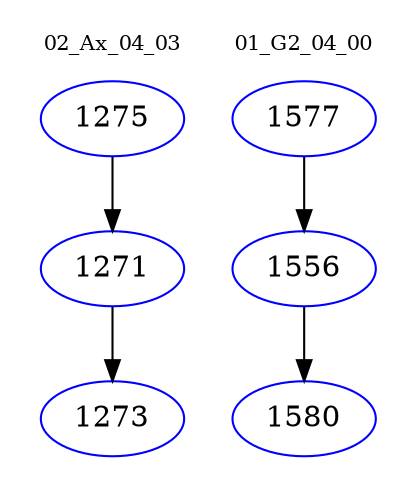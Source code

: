 digraph{
subgraph cluster_0 {
color = white
label = "02_Ax_04_03";
fontsize=10;
T0_1275 [label="1275", color="blue"]
T0_1275 -> T0_1271 [color="black"]
T0_1271 [label="1271", color="blue"]
T0_1271 -> T0_1273 [color="black"]
T0_1273 [label="1273", color="blue"]
}
subgraph cluster_1 {
color = white
label = "01_G2_04_00";
fontsize=10;
T1_1577 [label="1577", color="blue"]
T1_1577 -> T1_1556 [color="black"]
T1_1556 [label="1556", color="blue"]
T1_1556 -> T1_1580 [color="black"]
T1_1580 [label="1580", color="blue"]
}
}
